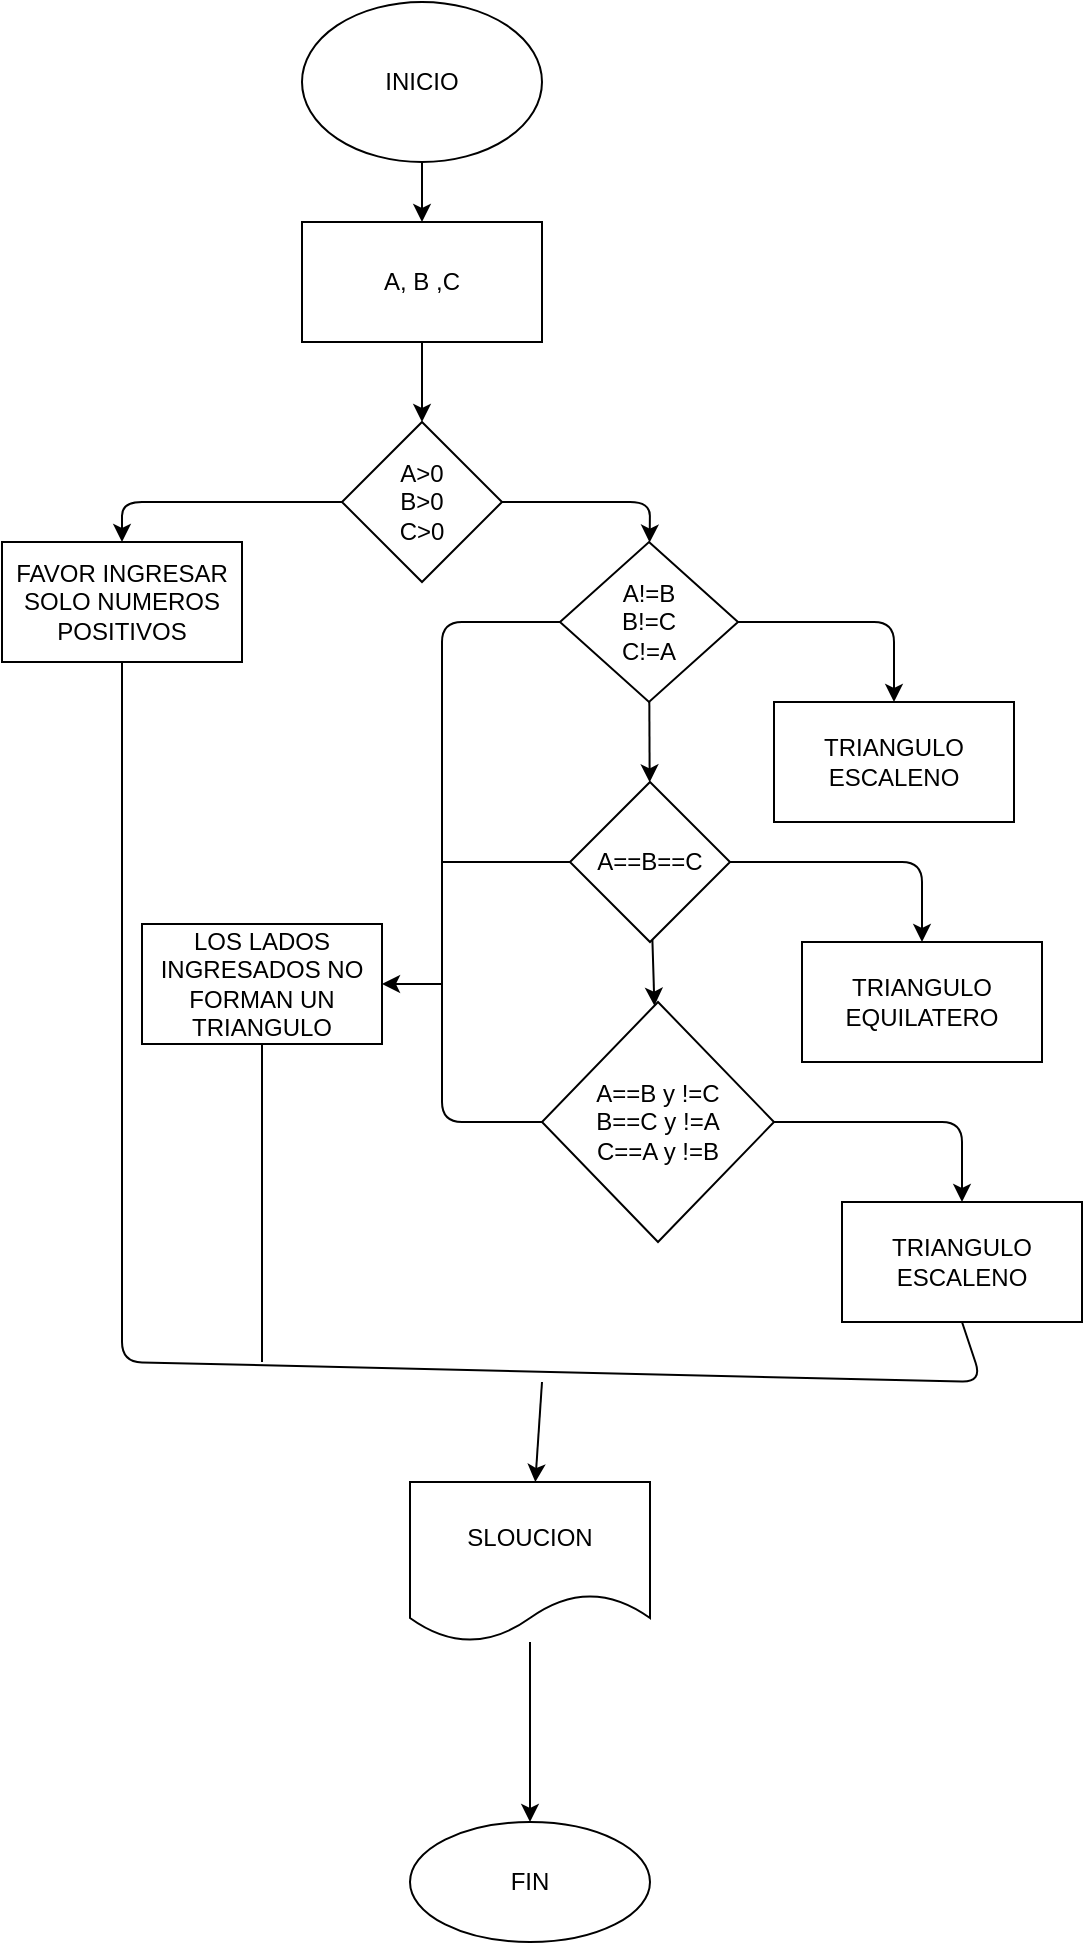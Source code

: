 <mxfile>
    <diagram id="YjnL-rQDIsGyDPGCCUHN" name="Página-1">
        <mxGraphModel dx="1611" dy="603" grid="1" gridSize="10" guides="1" tooltips="1" connect="1" arrows="1" fold="1" page="1" pageScale="1" pageWidth="827" pageHeight="1169" math="0" shadow="0">
            <root>
                <mxCell id="0"/>
                <mxCell id="1" parent="0"/>
                <mxCell id="4" value="" style="edgeStyle=none;html=1;" edge="1" parent="1" source="2" target="3">
                    <mxGeometry relative="1" as="geometry"/>
                </mxCell>
                <mxCell id="2" value="INICIO" style="ellipse;whiteSpace=wrap;html=1;" vertex="1" parent="1">
                    <mxGeometry x="240" y="30" width="120" height="80" as="geometry"/>
                </mxCell>
                <mxCell id="6" value="" style="edgeStyle=none;html=1;" edge="1" parent="1" source="3" target="5">
                    <mxGeometry relative="1" as="geometry"/>
                </mxCell>
                <mxCell id="3" value="A, B ,C" style="whiteSpace=wrap;html=1;" vertex="1" parent="1">
                    <mxGeometry x="240" y="140" width="120" height="60" as="geometry"/>
                </mxCell>
                <mxCell id="8" value="" style="edgeStyle=none;html=1;" edge="1" parent="1" source="5" target="7">
                    <mxGeometry relative="1" as="geometry">
                        <Array as="points">
                            <mxPoint x="414" y="280"/>
                        </Array>
                    </mxGeometry>
                </mxCell>
                <mxCell id="10" value="" style="edgeStyle=none;html=1;" edge="1" parent="1" source="5" target="9">
                    <mxGeometry relative="1" as="geometry">
                        <Array as="points">
                            <mxPoint x="150" y="280"/>
                        </Array>
                    </mxGeometry>
                </mxCell>
                <mxCell id="5" value="A&amp;gt;0&lt;br&gt;B&amp;gt;0&lt;br&gt;C&amp;gt;0" style="rhombus;whiteSpace=wrap;html=1;" vertex="1" parent="1">
                    <mxGeometry x="260" y="240" width="80" height="80" as="geometry"/>
                </mxCell>
                <mxCell id="12" value="" style="edgeStyle=none;html=1;" edge="1" parent="1" source="7" target="11">
                    <mxGeometry relative="1" as="geometry"/>
                </mxCell>
                <mxCell id="20" value="" style="edgeStyle=none;html=1;" edge="1" parent="1" source="7" target="19">
                    <mxGeometry relative="1" as="geometry">
                        <Array as="points">
                            <mxPoint x="536" y="340"/>
                        </Array>
                    </mxGeometry>
                </mxCell>
                <mxCell id="7" value="A!=B&lt;br&gt;B!=C&lt;br&gt;C!=A" style="rhombus;whiteSpace=wrap;html=1;" vertex="1" parent="1">
                    <mxGeometry x="369" y="300" width="89" height="80" as="geometry"/>
                </mxCell>
                <mxCell id="9" value="FAVOR INGRESAR SOLO NUMEROS POSITIVOS" style="whiteSpace=wrap;html=1;" vertex="1" parent="1">
                    <mxGeometry x="90" y="300" width="120" height="60" as="geometry"/>
                </mxCell>
                <mxCell id="14" value="" style="edgeStyle=none;html=1;" edge="1" parent="1" source="11" target="13">
                    <mxGeometry relative="1" as="geometry"/>
                </mxCell>
                <mxCell id="18" value="" style="edgeStyle=none;html=1;" edge="1" parent="1" source="11" target="17">
                    <mxGeometry relative="1" as="geometry">
                        <Array as="points">
                            <mxPoint x="550" y="460"/>
                        </Array>
                    </mxGeometry>
                </mxCell>
                <mxCell id="11" value="A==B==C" style="rhombus;whiteSpace=wrap;html=1;" vertex="1" parent="1">
                    <mxGeometry x="374" y="420" width="80" height="80" as="geometry"/>
                </mxCell>
                <mxCell id="16" value="" style="edgeStyle=none;html=1;" edge="1" parent="1" source="13" target="15">
                    <mxGeometry relative="1" as="geometry">
                        <Array as="points">
                            <mxPoint x="570" y="590"/>
                        </Array>
                    </mxGeometry>
                </mxCell>
                <mxCell id="13" value="A==B y !=C&lt;br&gt;B==C y !=A&lt;br&gt;C==A y !=B" style="rhombus;whiteSpace=wrap;html=1;" vertex="1" parent="1">
                    <mxGeometry x="360" y="530" width="116" height="120" as="geometry"/>
                </mxCell>
                <mxCell id="15" value="TRIANGULO ESCALENO" style="whiteSpace=wrap;html=1;" vertex="1" parent="1">
                    <mxGeometry x="510" y="630" width="120" height="60" as="geometry"/>
                </mxCell>
                <mxCell id="17" value="TRIANGULO EQUILATERO" style="whiteSpace=wrap;html=1;" vertex="1" parent="1">
                    <mxGeometry x="490" y="500" width="120" height="60" as="geometry"/>
                </mxCell>
                <mxCell id="19" value="TRIANGULO ESCALENO" style="whiteSpace=wrap;html=1;" vertex="1" parent="1">
                    <mxGeometry x="476" y="380" width="120" height="60" as="geometry"/>
                </mxCell>
                <mxCell id="21" value="" style="endArrow=none;html=1;entryX=0;entryY=0.5;entryDx=0;entryDy=0;exitX=0;exitY=0.5;exitDx=0;exitDy=0;" edge="1" parent="1" source="13" target="7">
                    <mxGeometry width="50" height="50" relative="1" as="geometry">
                        <mxPoint x="340" y="490" as="sourcePoint"/>
                        <mxPoint x="390" y="350" as="targetPoint"/>
                        <Array as="points">
                            <mxPoint x="310" y="590"/>
                            <mxPoint x="310" y="340"/>
                        </Array>
                    </mxGeometry>
                </mxCell>
                <mxCell id="22" value="" style="endArrow=none;html=1;exitX=0;exitY=0.5;exitDx=0;exitDy=0;" edge="1" parent="1" source="11">
                    <mxGeometry width="50" height="50" relative="1" as="geometry">
                        <mxPoint x="340" y="400" as="sourcePoint"/>
                        <mxPoint x="310" y="460" as="targetPoint"/>
                    </mxGeometry>
                </mxCell>
                <mxCell id="23" value="" style="endArrow=classic;html=1;" edge="1" parent="1" target="24">
                    <mxGeometry width="50" height="50" relative="1" as="geometry">
                        <mxPoint x="310" y="521" as="sourcePoint"/>
                        <mxPoint x="220" y="521" as="targetPoint"/>
                    </mxGeometry>
                </mxCell>
                <mxCell id="24" value="LOS LADOS INGRESADOS NO FORMAN UN TRIANGULO" style="rounded=0;whiteSpace=wrap;html=1;" vertex="1" parent="1">
                    <mxGeometry x="160" y="491" width="120" height="60" as="geometry"/>
                </mxCell>
                <mxCell id="25" value="" style="endArrow=none;html=1;entryX=0.5;entryY=1;entryDx=0;entryDy=0;exitX=0.5;exitY=1;exitDx=0;exitDy=0;" edge="1" parent="1" source="9" target="15">
                    <mxGeometry width="50" height="50" relative="1" as="geometry">
                        <mxPoint x="220" y="620" as="sourcePoint"/>
                        <mxPoint x="390" y="630" as="targetPoint"/>
                        <Array as="points">
                            <mxPoint x="150" y="710"/>
                            <mxPoint x="580" y="720"/>
                        </Array>
                    </mxGeometry>
                </mxCell>
                <mxCell id="27" value="" style="endArrow=none;html=1;exitX=0.5;exitY=1;exitDx=0;exitDy=0;" edge="1" parent="1" source="24">
                    <mxGeometry width="50" height="50" relative="1" as="geometry">
                        <mxPoint x="590" y="530" as="sourcePoint"/>
                        <mxPoint x="220" y="710" as="targetPoint"/>
                    </mxGeometry>
                </mxCell>
                <mxCell id="29" value="" style="endArrow=classic;html=1;" edge="1" parent="1" target="31">
                    <mxGeometry width="50" height="50" relative="1" as="geometry">
                        <mxPoint x="360" y="720" as="sourcePoint"/>
                        <mxPoint x="360" y="780" as="targetPoint"/>
                    </mxGeometry>
                </mxCell>
                <mxCell id="33" value="" style="edgeStyle=none;html=1;" edge="1" parent="1" source="31" target="32">
                    <mxGeometry relative="1" as="geometry"/>
                </mxCell>
                <mxCell id="31" value="SLOUCION" style="shape=document;whiteSpace=wrap;html=1;boundedLbl=1;" vertex="1" parent="1">
                    <mxGeometry x="294.0" y="770" width="120" height="80" as="geometry"/>
                </mxCell>
                <mxCell id="32" value="FIN" style="ellipse;whiteSpace=wrap;html=1;" vertex="1" parent="1">
                    <mxGeometry x="294.0" y="940" width="120" height="60" as="geometry"/>
                </mxCell>
            </root>
        </mxGraphModel>
    </diagram>
</mxfile>